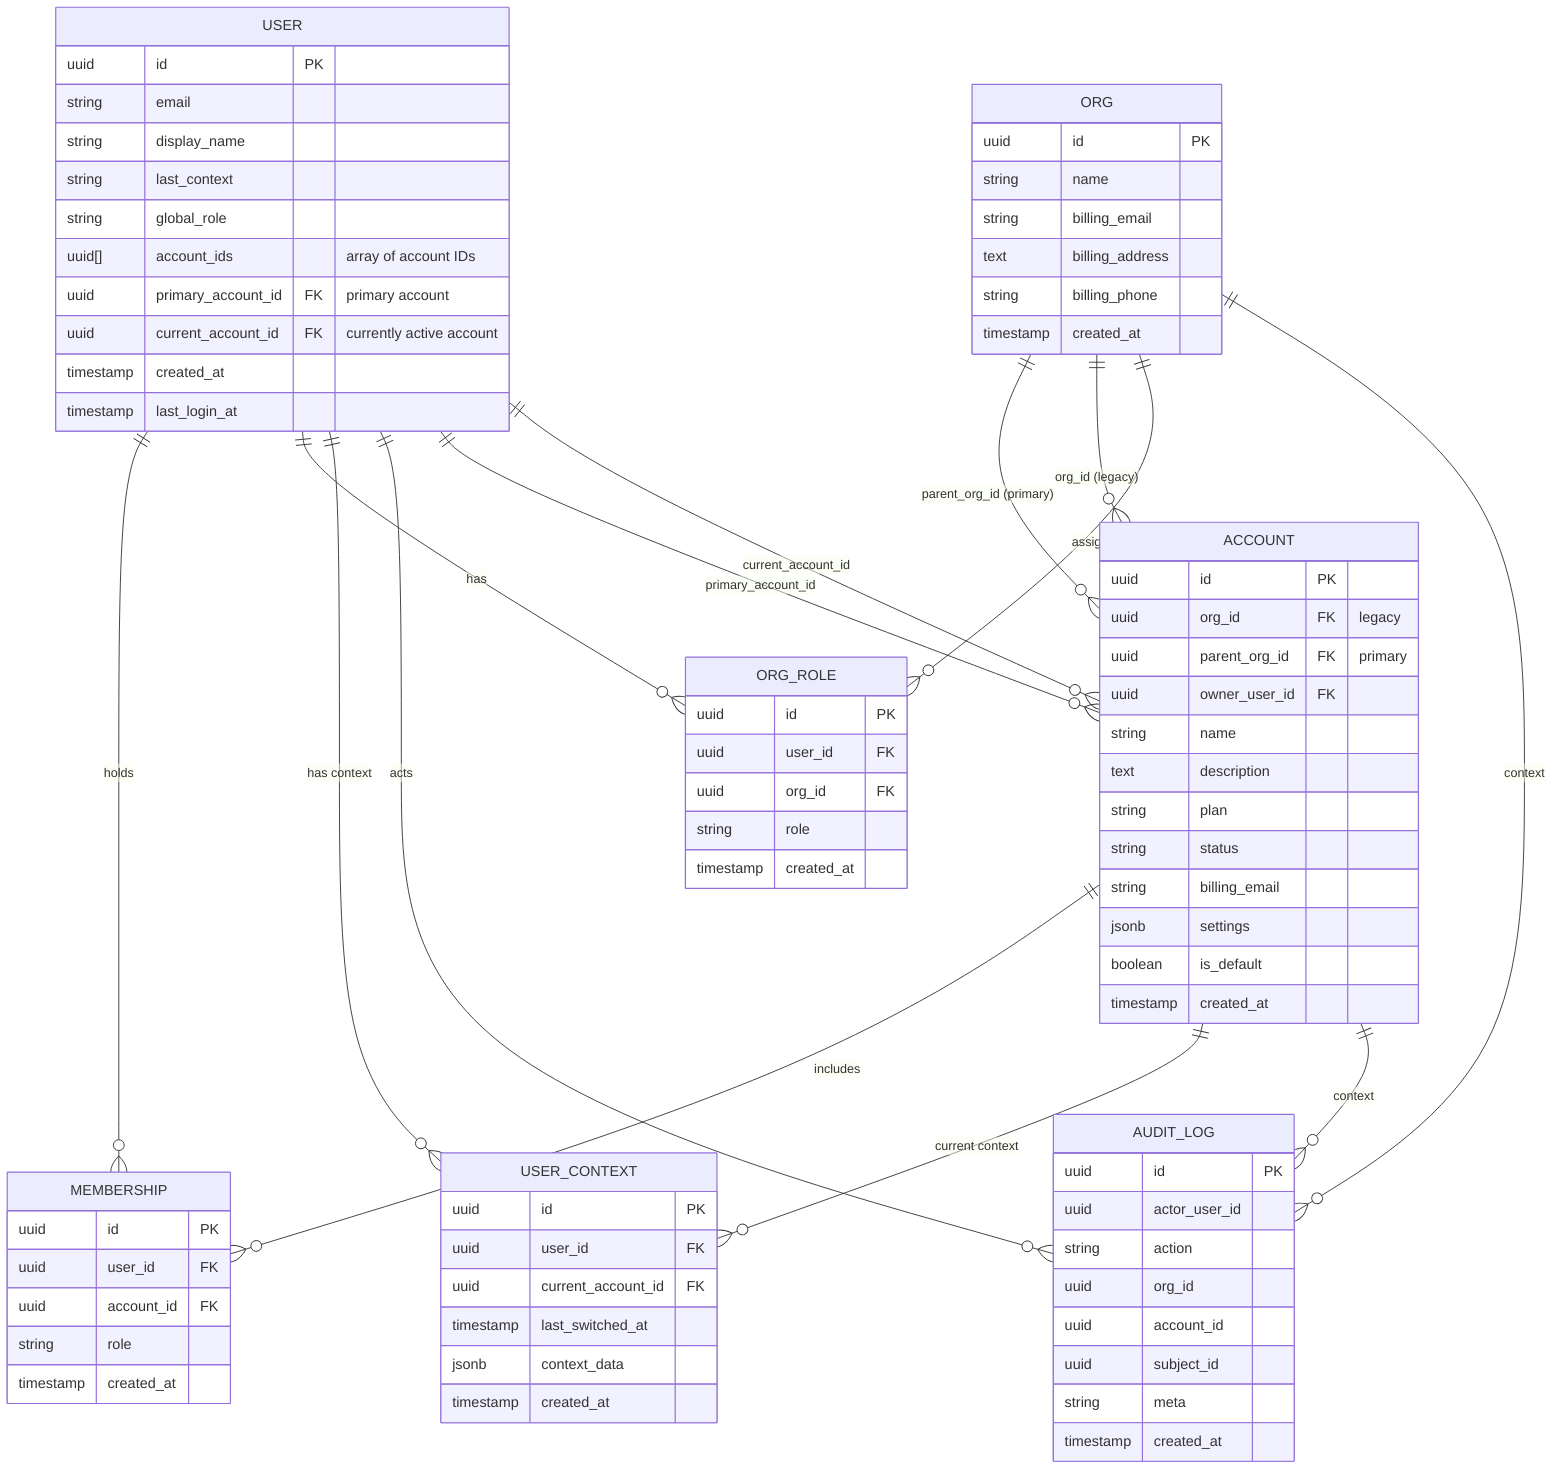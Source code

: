 erDiagram
  USER {
    uuid id PK
    string email
    string display_name
    string last_context
    string global_role
    uuid[] account_ids "array of account IDs"
    uuid primary_account_id FK "primary account"
    uuid current_account_id FK "currently active account"
    timestamp created_at
    timestamp last_login_at
  }

  ORG {
    uuid id PK
    string name
    string billing_email
    text billing_address
    string billing_phone
    timestamp created_at
  }

  ACCOUNT {
    uuid id PK
    uuid org_id FK "legacy"
    uuid parent_org_id FK "primary"
    uuid owner_user_id FK
    string name
    text description
    string plan
    string status
    string billing_email
    jsonb settings
    boolean is_default
    timestamp created_at
  }

  MEMBERSHIP {
    uuid id PK
    uuid user_id FK
    uuid account_id FK
    string role
    timestamp created_at
  }

  ORG_ROLE {
    uuid id PK
    uuid user_id FK
    uuid org_id FK
    string role
    timestamp created_at
  }

  USER_CONTEXT {
    uuid id PK
    uuid user_id FK
    uuid current_account_id FK
    timestamp last_switched_at
    jsonb context_data
    timestamp created_at
  }

  AUDIT_LOG {
    uuid id PK
    uuid actor_user_id
    string action
    uuid org_id
    uuid account_id
    uuid subject_id
    string meta
    timestamp created_at
  }

  USER ||--o{ MEMBERSHIP : holds
  ACCOUNT ||--o{ MEMBERSHIP : includes
  USER ||--o{ ORG_ROLE : has
  ORG ||--o{ ACCOUNT : "parent_org_id (primary)"
  ORG ||--o{ ACCOUNT : "org_id (legacy)"
  ORG ||--o{ ORG_ROLE : assigns
  USER ||--o{ USER_CONTEXT : "has context"
  ACCOUNT ||--o{ USER_CONTEXT : "current context"
  USER ||--o{ AUDIT_LOG : acts
  ORG ||--o{ AUDIT_LOG : context
  ACCOUNT ||--o{ AUDIT_LOG : context
  USER ||--o{ ACCOUNT : "primary_account_id"
  USER ||--o{ ACCOUNT : "current_account_id"